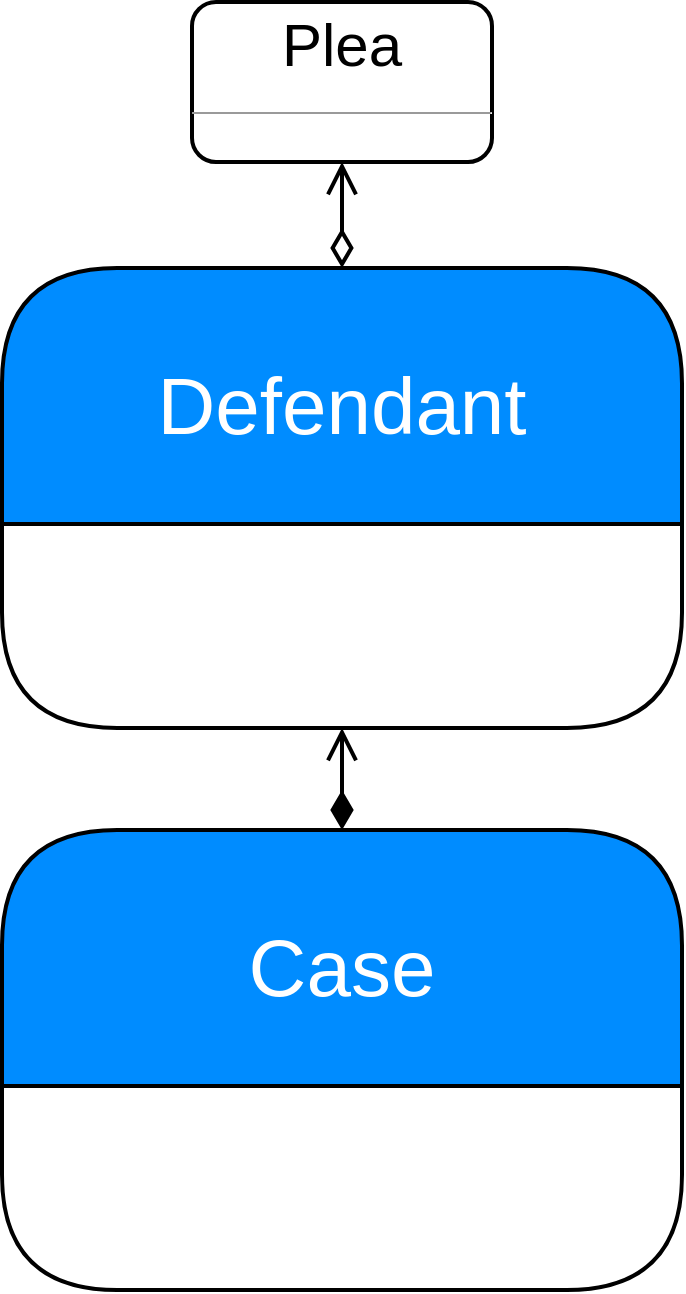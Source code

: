 <mxfile version="10.6.7" type="github"><diagram id="H_Q7ApLyEOjMmZ_94Vuf" name="Page-1"><mxGraphModel dx="1158" dy="758" grid="1" gridSize="10" guides="1" tooltips="1" connect="1" arrows="1" fold="1" page="1" pageScale="1" pageWidth="3300" pageHeight="4681" math="0" shadow="0"><root><mxCell id="0"/><mxCell id="1" parent="0"/><mxCell id="wj5hidlV_4uDnbcUVFuK-3" value="Defendant" style="swimlane;childLayout=stackLayout;horizontal=1;startSize=128;horizontalStack=0;fillColor=#008cff;fontColor=#FFFFFF;rounded=1;fontSize=40;fontStyle=0;strokeWidth=2;resizeParent=0;resizeLast=1;shadow=0;dashed=0;align=center;" parent="1" vertex="1"><mxGeometry x="370" y="211" width="340" height="230" as="geometry"><mxRectangle x="320" y="140" width="70" height="30" as="alternateBounds"/></mxGeometry></mxCell><mxCell id="7nF5R6Vp7W2PtqdgG57B-2" value="&lt;p style=&quot;margin: 4px 0px 0px ; text-align: center ; font-size: 30px&quot;&gt;&lt;font style=&quot;font-size: 30px&quot;&gt;Plea&lt;/font&gt;&lt;/p&gt;&lt;hr style=&quot;font-size: 30px&quot; size=&quot;1&quot;&gt;&lt;div style=&quot;height: 2px ; font-size: 30px&quot;&gt;&lt;/div&gt;" style="verticalAlign=top;align=left;overflow=fill;fontSize=12;fontFamily=Helvetica;html=1;strokeWidth=2;rounded=1;" vertex="1" parent="1"><mxGeometry x="465" y="78" width="150" height="80" as="geometry"/></mxCell><mxCell id="7nF5R6Vp7W2PtqdgG57B-4" value="" style="endArrow=open;html=1;endSize=12;startArrow=diamondThin;startSize=14;startFill=0;edgeStyle=orthogonalEdgeStyle;align=left;verticalAlign=bottom;exitX=0.5;exitY=0;exitDx=0;exitDy=0;entryX=0.5;entryY=1;entryDx=0;entryDy=0;strokeWidth=2;" edge="1" parent="1" source="wj5hidlV_4uDnbcUVFuK-3" target="7nF5R6Vp7W2PtqdgG57B-2"><mxGeometry x="-1" y="3" relative="1" as="geometry"><mxPoint x="350" y="500" as="sourcePoint"/><mxPoint x="510" y="500" as="targetPoint"/></mxGeometry></mxCell><mxCell id="7nF5R6Vp7W2PtqdgG57B-5" value="Case" style="swimlane;childLayout=stackLayout;horizontal=1;startSize=128;horizontalStack=0;fillColor=#008cff;fontColor=#FFFFFF;rounded=1;fontSize=40;fontStyle=0;strokeWidth=2;resizeParent=0;resizeLast=1;shadow=0;dashed=0;align=center;" vertex="1" parent="1"><mxGeometry x="370" y="492" width="340" height="230" as="geometry"><mxRectangle x="320" y="140" width="70" height="30" as="alternateBounds"/></mxGeometry></mxCell><mxCell id="7nF5R6Vp7W2PtqdgG57B-6" value="" style="endArrow=open;html=1;endSize=12;startArrow=diamondThin;startSize=14;startFill=1;edgeStyle=orthogonalEdgeStyle;align=left;verticalAlign=bottom;strokeWidth=2;exitX=0.5;exitY=0;exitDx=0;exitDy=0;entryX=0.5;entryY=1;entryDx=0;entryDy=0;" edge="1" parent="1" source="7nF5R6Vp7W2PtqdgG57B-5" target="wj5hidlV_4uDnbcUVFuK-3"><mxGeometry x="-1" y="3" relative="1" as="geometry"><mxPoint x="370" y="740" as="sourcePoint"/><mxPoint x="530" y="740" as="targetPoint"/></mxGeometry></mxCell></root></mxGraphModel></diagram></mxfile>